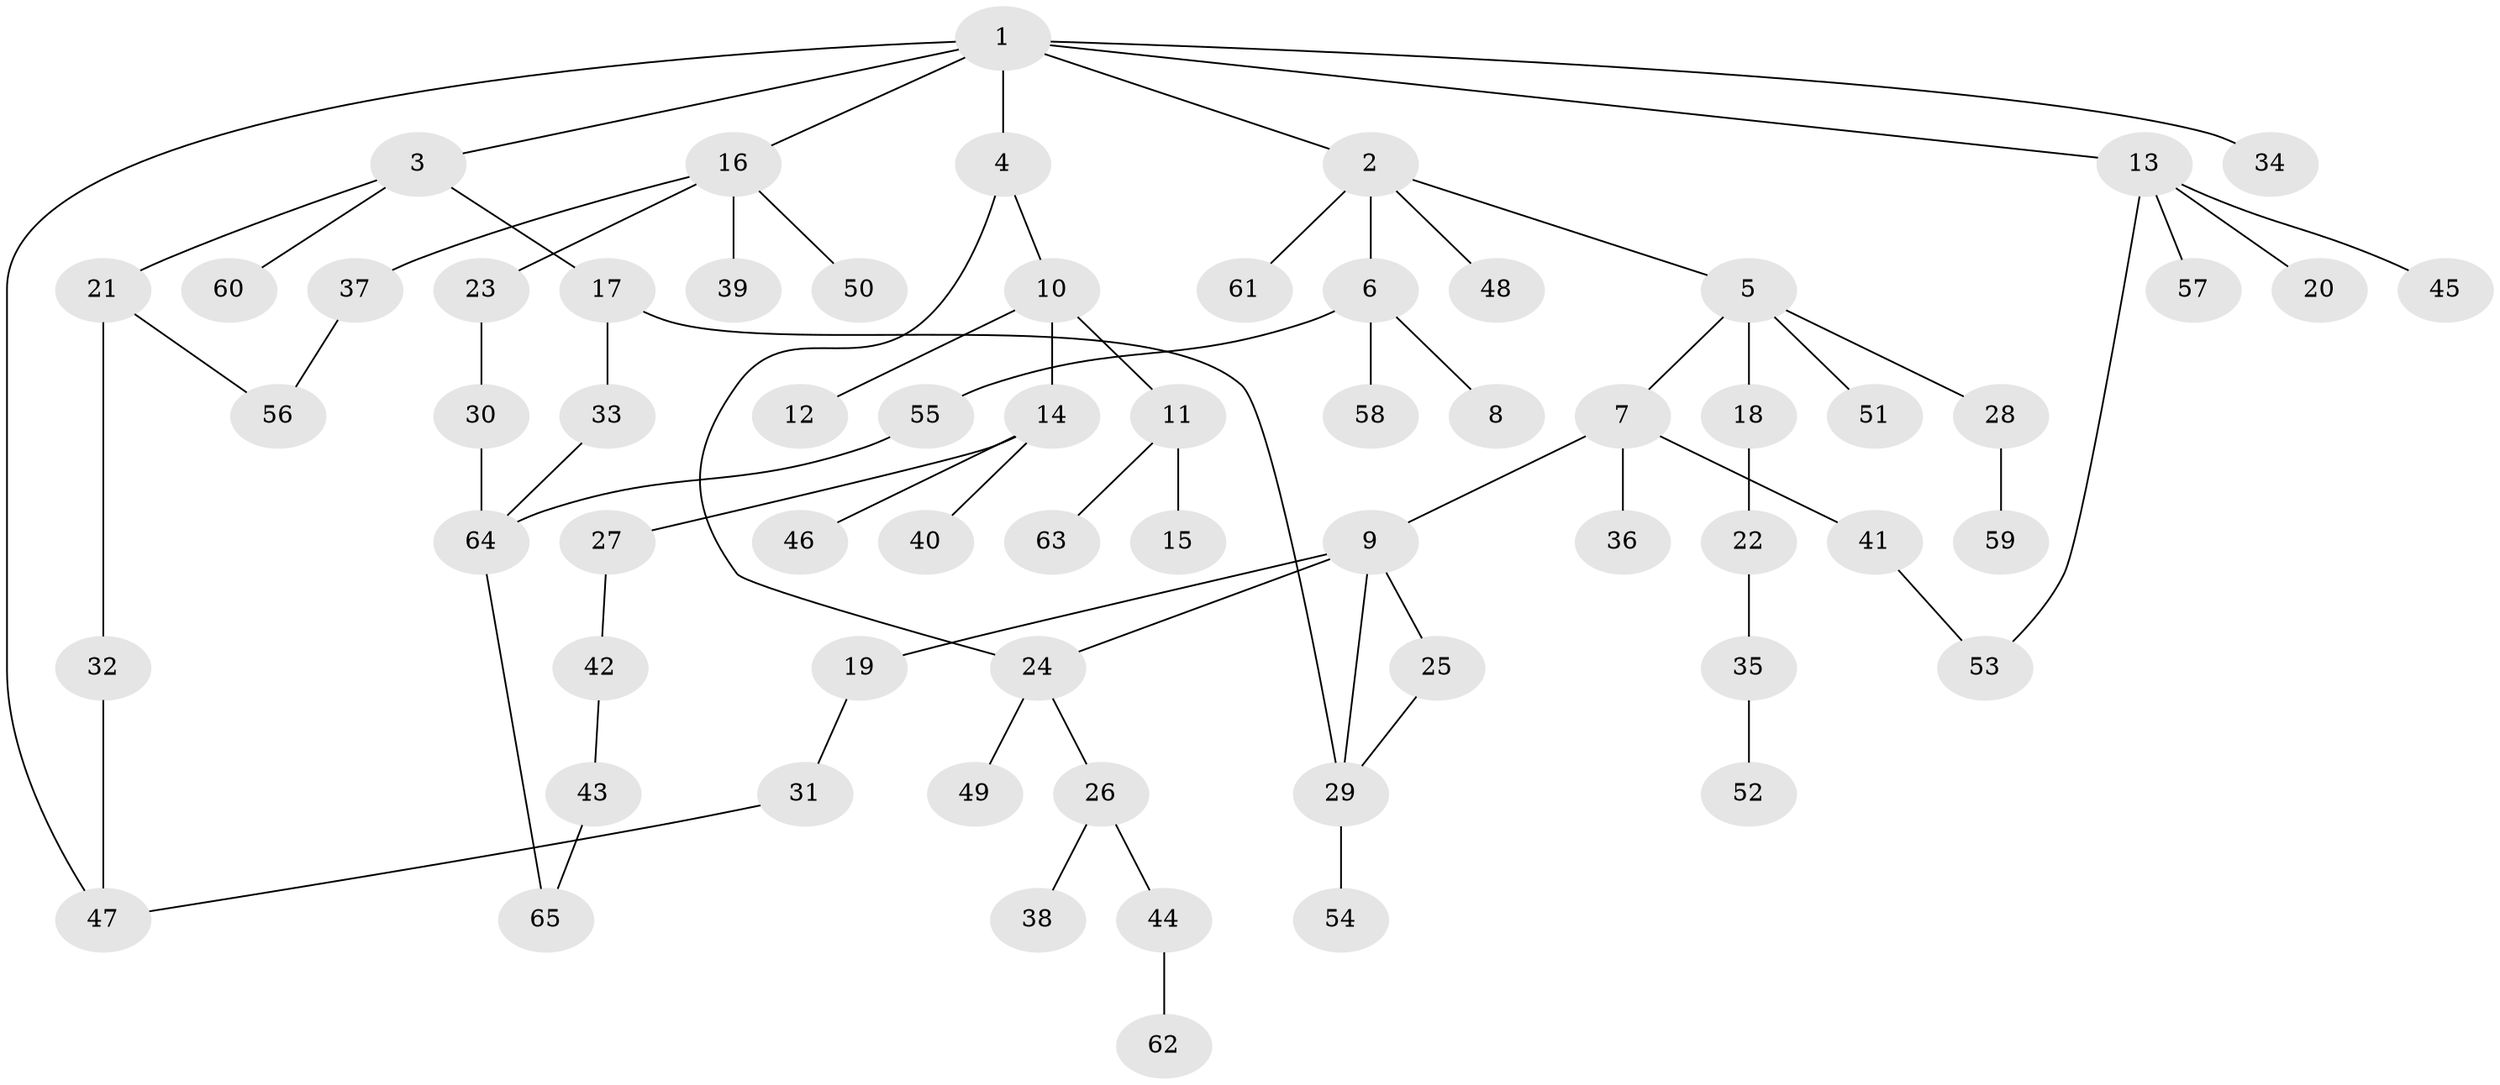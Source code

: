 // coarse degree distribution, {6: 0.024390243902439025, 4: 0.14634146341463414, 3: 0.1951219512195122, 1: 0.2682926829268293, 5: 0.024390243902439025, 2: 0.34146341463414637}
// Generated by graph-tools (version 1.1) at 2025/49/03/04/25 22:49:07]
// undirected, 65 vertices, 74 edges
graph export_dot {
  node [color=gray90,style=filled];
  1;
  2;
  3;
  4;
  5;
  6;
  7;
  8;
  9;
  10;
  11;
  12;
  13;
  14;
  15;
  16;
  17;
  18;
  19;
  20;
  21;
  22;
  23;
  24;
  25;
  26;
  27;
  28;
  29;
  30;
  31;
  32;
  33;
  34;
  35;
  36;
  37;
  38;
  39;
  40;
  41;
  42;
  43;
  44;
  45;
  46;
  47;
  48;
  49;
  50;
  51;
  52;
  53;
  54;
  55;
  56;
  57;
  58;
  59;
  60;
  61;
  62;
  63;
  64;
  65;
  1 -- 2;
  1 -- 3;
  1 -- 4;
  1 -- 13;
  1 -- 16;
  1 -- 34;
  1 -- 47;
  2 -- 5;
  2 -- 6;
  2 -- 48;
  2 -- 61;
  3 -- 17;
  3 -- 21;
  3 -- 60;
  4 -- 10;
  4 -- 24;
  5 -- 7;
  5 -- 18;
  5 -- 28;
  5 -- 51;
  6 -- 8;
  6 -- 55;
  6 -- 58;
  7 -- 9;
  7 -- 36;
  7 -- 41;
  9 -- 19;
  9 -- 24;
  9 -- 25;
  9 -- 29;
  10 -- 11;
  10 -- 12;
  10 -- 14;
  11 -- 15;
  11 -- 63;
  13 -- 20;
  13 -- 45;
  13 -- 53;
  13 -- 57;
  14 -- 27;
  14 -- 40;
  14 -- 46;
  16 -- 23;
  16 -- 37;
  16 -- 39;
  16 -- 50;
  17 -- 29;
  17 -- 33;
  18 -- 22;
  19 -- 31;
  21 -- 32;
  21 -- 56;
  22 -- 35;
  23 -- 30;
  24 -- 26;
  24 -- 49;
  25 -- 29;
  26 -- 38;
  26 -- 44;
  27 -- 42;
  28 -- 59;
  29 -- 54;
  30 -- 64;
  31 -- 47;
  32 -- 47;
  33 -- 64;
  35 -- 52;
  37 -- 56;
  41 -- 53;
  42 -- 43;
  43 -- 65;
  44 -- 62;
  55 -- 64;
  64 -- 65;
}
